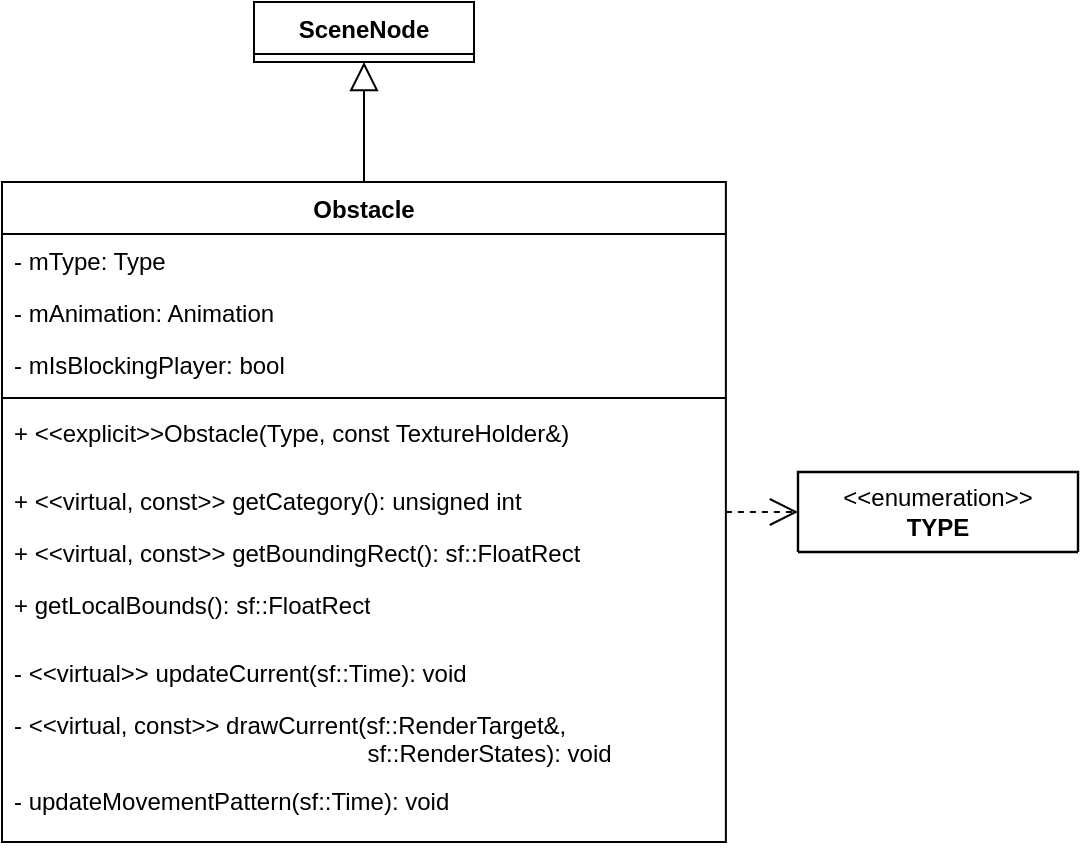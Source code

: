 <mxfile>
    <diagram id="CWvlavL7ei2p65grkWLI" name="Page-1">
        <mxGraphModel dx="1380" dy="2896" grid="1" gridSize="10" guides="1" tooltips="1" connect="1" arrows="1" fold="1" page="1" pageScale="1" pageWidth="850" pageHeight="1100" math="0" shadow="0">
            <root>
                <mxCell id="0"/>
                <mxCell id="1" parent="0"/>
                <mxCell id="29" style="edgeStyle=none;html=1;entryX=0.5;entryY=1;entryDx=0;entryDy=0;endArrow=block;endFill=0;endSize=12;" edge="1" parent="1" source="2" target="17">
                    <mxGeometry relative="1" as="geometry"/>
                </mxCell>
                <mxCell id="2" value="Obstacle" style="swimlane;fontStyle=1;align=center;verticalAlign=top;childLayout=stackLayout;horizontal=1;startSize=26;horizontalStack=0;resizeParent=1;resizeParentMax=0;resizeLast=0;collapsible=1;marginBottom=0;whiteSpace=wrap;html=1;" vertex="1" parent="1">
                    <mxGeometry x="244.0" y="-1800" width="361.94" height="330" as="geometry"/>
                </mxCell>
                <mxCell id="3" value="- mType: Type" style="text;strokeColor=none;fillColor=none;align=left;verticalAlign=top;spacingLeft=4;spacingRight=4;overflow=hidden;rotatable=0;points=[[0,0.5],[1,0.5]];portConstraint=eastwest;whiteSpace=wrap;html=1;" vertex="1" parent="2">
                    <mxGeometry y="26" width="361.94" height="26" as="geometry"/>
                </mxCell>
                <mxCell id="4" value="- mAnimation: Animation" style="text;strokeColor=none;fillColor=none;align=left;verticalAlign=top;spacingLeft=4;spacingRight=4;overflow=hidden;rotatable=0;points=[[0,0.5],[1,0.5]];portConstraint=eastwest;whiteSpace=wrap;html=1;" vertex="1" parent="2">
                    <mxGeometry y="52" width="361.94" height="26" as="geometry"/>
                </mxCell>
                <mxCell id="5" value="- mIsBlockingPlayer: bool" style="text;strokeColor=none;fillColor=none;align=left;verticalAlign=top;spacingLeft=4;spacingRight=4;overflow=hidden;rotatable=0;points=[[0,0.5],[1,0.5]];portConstraint=eastwest;whiteSpace=wrap;html=1;" vertex="1" parent="2">
                    <mxGeometry y="78" width="361.94" height="26" as="geometry"/>
                </mxCell>
                <mxCell id="6" value="" style="line;strokeWidth=1;fillColor=none;align=left;verticalAlign=middle;spacingTop=-1;spacingLeft=3;spacingRight=3;rotatable=0;labelPosition=right;points=[];portConstraint=eastwest;strokeColor=inherit;" vertex="1" parent="2">
                    <mxGeometry y="104" width="361.94" height="8" as="geometry"/>
                </mxCell>
                <mxCell id="7" value="+ &amp;lt;&amp;lt;explicit&amp;gt;&amp;gt;Obstacle(Type, const TextureHolder&amp;amp;)" style="text;strokeColor=none;fillColor=none;align=left;verticalAlign=top;spacingLeft=4;spacingRight=4;overflow=hidden;rotatable=0;points=[[0,0.5],[1,0.5]];portConstraint=eastwest;whiteSpace=wrap;html=1;" vertex="1" parent="2">
                    <mxGeometry y="112" width="361.94" height="34" as="geometry"/>
                </mxCell>
                <mxCell id="8" value="+ &amp;lt;&amp;lt;virtual, const&amp;gt;&amp;gt; getCategory(): unsigned int" style="text;strokeColor=none;fillColor=none;align=left;verticalAlign=top;spacingLeft=4;spacingRight=4;overflow=hidden;rotatable=0;points=[[0,0.5],[1,0.5]];portConstraint=eastwest;whiteSpace=wrap;html=1;" vertex="1" parent="2">
                    <mxGeometry y="146" width="361.94" height="26" as="geometry"/>
                </mxCell>
                <mxCell id="9" value="+ &amp;lt;&amp;lt;virtual, const&amp;gt;&amp;gt; getBoundingRect(): sf::FloatRect" style="text;strokeColor=none;fillColor=none;align=left;verticalAlign=top;spacingLeft=4;spacingRight=4;overflow=hidden;rotatable=0;points=[[0,0.5],[1,0.5]];portConstraint=eastwest;whiteSpace=wrap;html=1;" vertex="1" parent="2">
                    <mxGeometry y="172" width="361.94" height="26" as="geometry"/>
                </mxCell>
                <mxCell id="10" value="+ getLocalBounds(): sf::FloatRect" style="text;strokeColor=none;fillColor=none;align=left;verticalAlign=top;spacingLeft=4;spacingRight=4;overflow=hidden;rotatable=0;points=[[0,0.5],[1,0.5]];portConstraint=eastwest;whiteSpace=wrap;html=1;" vertex="1" parent="2">
                    <mxGeometry y="198" width="361.94" height="34" as="geometry"/>
                </mxCell>
                <mxCell id="11" value="- &amp;lt;&amp;lt;virtual&amp;gt;&amp;gt; updateCurrent(sf::Time): void" style="text;strokeColor=none;fillColor=none;align=left;verticalAlign=top;spacingLeft=4;spacingRight=4;overflow=hidden;rotatable=0;points=[[0,0.5],[1,0.5]];portConstraint=eastwest;whiteSpace=wrap;html=1;" vertex="1" parent="2">
                    <mxGeometry y="232" width="361.94" height="26" as="geometry"/>
                </mxCell>
                <mxCell id="12" value="- &amp;lt;&amp;lt;virtual, const&amp;gt;&amp;gt; drawCurrent(sf::RenderTarget&amp;amp;, &lt;br&gt;&lt;span style=&quot;white-space: pre;&quot;&gt;&#9;&lt;/span&gt;&lt;span style=&quot;white-space: pre;&quot;&gt;&#9;&lt;/span&gt;&lt;span style=&quot;white-space: pre;&quot;&gt;&#9;&lt;/span&gt;&lt;span style=&quot;white-space: pre;&quot;&gt;&#9;&lt;span style=&quot;white-space: pre;&quot;&gt;&#9;&lt;span style=&quot;white-space: pre;&quot;&gt;&#9;&lt;/span&gt; &lt;/span&gt; &lt;/span&gt;&amp;nbsp; &amp;nbsp;sf::RenderStates): void" style="text;strokeColor=none;fillColor=none;align=left;verticalAlign=top;spacingLeft=4;spacingRight=4;overflow=hidden;rotatable=0;points=[[0,0.5],[1,0.5]];portConstraint=eastwest;whiteSpace=wrap;html=1;" vertex="1" parent="2">
                    <mxGeometry y="258" width="361.94" height="38" as="geometry"/>
                </mxCell>
                <mxCell id="13" value="- updateMovementPattern(sf::Time): void" style="text;strokeColor=none;fillColor=none;align=left;verticalAlign=top;spacingLeft=4;spacingRight=4;overflow=hidden;rotatable=0;points=[[0,0.5],[1,0.5]];portConstraint=eastwest;whiteSpace=wrap;html=1;" vertex="1" parent="2">
                    <mxGeometry y="296" width="361.94" height="34" as="geometry"/>
                </mxCell>
                <mxCell id="14" value="" style="endArrow=open;endSize=12;dashed=1;html=1;rounded=0;" edge="1" parent="1" source="2" target="15">
                    <mxGeometry x="-0.132" y="22" width="160" relative="1" as="geometry">
                        <mxPoint x="1148.94" y="-776" as="sourcePoint"/>
                        <mxPoint x="1513.94" y="-1025.103" as="targetPoint"/>
                        <mxPoint as="offset"/>
                    </mxGeometry>
                </mxCell>
                <mxCell id="15" value="&amp;lt;&amp;lt;enumeration&amp;gt;&amp;gt;&lt;br style=&quot;border-color: var(--border-color);&quot;&gt;&lt;b style=&quot;border-color: var(--border-color);&quot;&gt;TYPE&lt;/b&gt;" style="swimlane;fontStyle=0;childLayout=stackLayout;horizontal=1;startSize=40;horizontalStack=0;resizeParent=1;resizeParentMax=0;resizeLast=0;collapsible=1;marginBottom=0;whiteSpace=wrap;html=1;fillColor=none;strokeWidth=1.2;gradientColor=none;" collapsed="1" vertex="1" parent="1">
                    <mxGeometry x="642" y="-1655" width="140" height="40" as="geometry">
                        <mxRectangle x="540" y="-1008" width="140" height="1330" as="alternateBounds"/>
                    </mxGeometry>
                </mxCell>
                <mxCell id="16" value="&lt;p style=&quot;border-color: var(--border-color); margin: 0px 0px 0px 8px;&quot;&gt;fence,&lt;/p&gt;&lt;p style=&quot;border-color: var(--border-color); margin: 0px 0px 0px 8px;&quot;&gt;campfire1,&lt;/p&gt;&lt;p style=&quot;border-color: var(--border-color); margin: 0px 0px 0px 8px;&quot;&gt;campfire2,&lt;/p&gt;&lt;p style=&quot;border-color: var(--border-color); margin: 0px 0px 0px 8px;&quot;&gt;pointer1,&lt;/p&gt;&lt;p style=&quot;border-color: var(--border-color); margin: 0px 0px 0px 8px;&quot;&gt;pointer2,&lt;/p&gt;&lt;p style=&quot;border-color: var(--border-color); margin: 0px 0px 0px 8px;&quot;&gt;stone1,&lt;/p&gt;&lt;p style=&quot;border-color: var(--border-color); margin: 0px 0px 0px 8px;&quot;&gt;stone2,&lt;/p&gt;&lt;p style=&quot;border-color: var(--border-color); margin: 0px 0px 0px 8px;&quot;&gt;stone3,&lt;/p&gt;&lt;p style=&quot;border-color: var(--border-color); margin: 0px 0px 0px 8px;&quot;&gt;stone4,&lt;/p&gt;&lt;p style=&quot;border-color: var(--border-color); margin: 0px 0px 0px 8px;&quot;&gt;stone5,&lt;/p&gt;&lt;p style=&quot;border-color: var(--border-color); margin: 0px 0px 0px 8px;&quot;&gt;grass1,&lt;/p&gt;&lt;p style=&quot;border-color: var(--border-color); margin: 0px 0px 0px 8px;&quot;&gt;grass2,&lt;/p&gt;&lt;p style=&quot;border-color: var(--border-color); margin: 0px 0px 0px 8px;&quot;&gt;grass3,&lt;/p&gt;&lt;p style=&quot;border-color: var(--border-color); margin: 0px 0px 0px 8px;&quot;&gt;grass4,&lt;/p&gt;&lt;p style=&quot;border-color: var(--border-color); margin: 0px 0px 0px 8px;&quot;&gt;grass5,&lt;/p&gt;&lt;p style=&quot;border-color: var(--border-color); margin: 0px 0px 0px 8px;&quot;&gt;bush1,&lt;/p&gt;&lt;p style=&quot;border-color: var(--border-color); margin: 0px 0px 0px 8px;&quot;&gt;bush2,&lt;/p&gt;&lt;p style=&quot;border-color: var(--border-color); margin: 0px 0px 0px 8px;&quot;&gt;bush3,&lt;/p&gt;&lt;p style=&quot;border-color: var(--border-color); margin: 0px 0px 0px 8px;&quot;&gt;bush4,&lt;/p&gt;&lt;p style=&quot;border-color: var(--border-color); margin: 0px 0px 0px 8px;&quot;&gt;flower1,&lt;/p&gt;&lt;p style=&quot;border-color: var(--border-color); margin: 0px 0px 0px 8px;&quot;&gt;flower2,&lt;/p&gt;&lt;p style=&quot;border-color: var(--border-color); margin: 0px 0px 0px 8px;&quot;&gt;flower3,&lt;/p&gt;&lt;p style=&quot;border-color: var(--border-color); margin: 0px 0px 0px 8px;&quot;&gt;flower4,&lt;/p&gt;&lt;p style=&quot;border-color: var(--border-color); margin: 0px 0px 0px 8px;&quot;&gt;butterfly1,&lt;/p&gt;&lt;p style=&quot;border-color: var(--border-color); margin: 0px 0px 0px 8px;&quot;&gt;butterfly2,&lt;/p&gt;&lt;p style=&quot;border-color: var(--border-color); margin: 0px 0px 0px 8px;&quot;&gt;butterfly3,&lt;/p&gt;&lt;p style=&quot;border-color: var(--border-color); margin: 0px 0px 0px 8px;&quot;&gt;butterfly4,&lt;/p&gt;&lt;p style=&quot;border-color: var(--border-color); margin: 0px 0px 0px 8px;&quot;&gt;tent,&lt;/p&gt;&lt;p style=&quot;border-color: var(--border-color); margin: 0px 0px 0px 8px;&quot;&gt;tree1,&lt;/p&gt;&lt;p style=&quot;border-color: var(--border-color); margin: 0px 0px 0px 8px;&quot;&gt;tree2,&lt;/p&gt;&lt;p style=&quot;border-color: var(--border-color); margin: 0px 0px 0px 8px;&quot;&gt;log,&lt;/p&gt;&lt;p style=&quot;border-color: var(--border-color); margin: 0px 0px 0px 8px;&quot;&gt;lamp,&lt;/p&gt;&lt;p style=&quot;border-color: var(--border-color); margin: 0px 0px 0px 8px;&quot;&gt;dirt1,&lt;/p&gt;&lt;p style=&quot;border-color: var(--border-color); margin: 0px 0px 0px 8px;&quot;&gt;dirt2,&lt;/p&gt;&lt;p style=&quot;border-color: var(--border-color); margin: 0px 0px 0px 8px;&quot;&gt;dirt3,&lt;/p&gt;&lt;p style=&quot;border-color: var(--border-color); margin: 0px 0px 0px 8px;&quot;&gt;box1,&lt;/p&gt;&lt;p style=&quot;border-color: var(--border-color); margin: 0px 0px 0px 8px;&quot;&gt;box2,&lt;/p&gt;&lt;p style=&quot;border-color: var(--border-color); margin: 0px 0px 0px 8px;&quot;&gt;box3,&lt;/p&gt;&lt;p style=&quot;border-color: var(--border-color); margin: 0px 0px 0px 8px;&quot;&gt;gy_log,&lt;/p&gt;&lt;p style=&quot;border-color: var(--border-color); margin: 0px 0px 0px 8px;&quot;&gt;gy_tree1,&lt;/p&gt;&lt;p style=&quot;border-color: var(--border-color); margin: 0px 0px 0px 8px;&quot;&gt;gy_tree2,&lt;/p&gt;&lt;p style=&quot;border-color: var(--border-color); margin: 0px 0px 0px 8px;&quot;&gt;gy_tree3,&lt;/p&gt;&lt;p style=&quot;border-color: var(--border-color); margin: 0px 0px 0px 8px;&quot;&gt;gy_tree4,&lt;/p&gt;&lt;p style=&quot;border-color: var(--border-color); margin: 0px 0px 0px 8px;&quot;&gt;gy_grass1,&lt;/p&gt;&lt;p style=&quot;border-color: var(--border-color); margin: 0px 0px 0px 8px;&quot;&gt;gy_grass2,&lt;/p&gt;&lt;p style=&quot;border-color: var(--border-color); margin: 0px 0px 0px 8px;&quot;&gt;gy_grass3,&lt;/p&gt;&lt;p style=&quot;border-color: var(--border-color); margin: 0px 0px 0px 8px;&quot;&gt;gy_grass4,&lt;/p&gt;&lt;p style=&quot;border-color: var(--border-color); margin: 0px 0px 0px 8px;&quot;&gt;gy_grass5,&lt;/p&gt;&lt;p style=&quot;border-color: var(--border-color); margin: 0px 0px 0px 8px;&quot;&gt;bone1,&lt;/p&gt;&lt;p style=&quot;border-color: var(--border-color); margin: 0px 0px 0px 8px;&quot;&gt;bone2,&lt;/p&gt;&lt;p style=&quot;border-color: var(--border-color); margin: 0px 0px 0px 8px;&quot;&gt;bone3,&lt;/p&gt;&lt;p style=&quot;border-color: var(--border-color); margin: 0px 0px 0px 8px;&quot;&gt;bone4,&lt;/p&gt;&lt;p style=&quot;border-color: var(--border-color); margin: 0px 0px 0px 8px;&quot;&gt;lantern,&lt;/p&gt;&lt;p style=&quot;border-color: var(--border-color); margin: 0px 0px 0px 8px;&quot;&gt;gy_fence,&lt;/p&gt;&lt;p style=&quot;border-color: var(--border-color); margin: 0px 0px 0px 8px;&quot;&gt;statue1,&lt;/p&gt;&lt;p style=&quot;border-color: var(--border-color); margin: 0px 0px 0px 8px;&quot;&gt;statue2,&lt;/p&gt;&lt;p style=&quot;border-color: var(--border-color); margin: 0px 0px 0px 8px;&quot;&gt;statue3,&lt;/p&gt;&lt;p style=&quot;border-color: var(--border-color); margin: 0px 0px 0px 8px;&quot;&gt;statue4,&lt;/p&gt;&lt;p style=&quot;border-color: var(--border-color); margin: 0px 0px 0px 8px;&quot;&gt;statue5,&lt;/p&gt;&lt;p style=&quot;border-color: var(--border-color); margin: 0px 0px 0px 8px;&quot;&gt;statue6,&lt;/p&gt;&lt;p style=&quot;border-color: var(--border-color); margin: 0px 0px 0px 8px;&quot;&gt;rv_grass1,&lt;/p&gt;&lt;p style=&quot;border-color: var(--border-color); margin: 0px 0px 0px 8px;&quot;&gt;rv_grass2,&lt;/p&gt;&lt;p style=&quot;border-color: var(--border-color); margin: 0px 0px 0px 8px;&quot;&gt;rv_grass3,&lt;/p&gt;&lt;p style=&quot;border-color: var(--border-color); margin: 0px 0px 0px 8px;&quot;&gt;rv_grass4,&lt;/p&gt;&lt;p style=&quot;border-color: var(--border-color); margin: 0px 0px 0px 8px;&quot;&gt;rv_grass5,&lt;/p&gt;&lt;p style=&quot;border-color: var(--border-color); margin: 0px 0px 0px 8px;&quot;&gt;rv_stone1,&lt;/p&gt;&lt;p style=&quot;border-color: var(--border-color); margin: 0px 0px 0px 8px;&quot;&gt;rv_stone2,&lt;/p&gt;&lt;p style=&quot;border-color: var(--border-color); margin: 0px 0px 0px 8px;&quot;&gt;rv_stone3,&lt;/p&gt;&lt;p style=&quot;border-color: var(--border-color); margin: 0px 0px 0px 8px;&quot;&gt;rv_stone4,&lt;/p&gt;&lt;p style=&quot;border-color: var(--border-color); margin: 0px 0px 0px 8px;&quot;&gt;rv_stone5,&lt;/p&gt;&lt;p style=&quot;border-color: var(--border-color); margin: 0px 0px 0px 8px;&quot;&gt;jump_log,&lt;/p&gt;&lt;p style=&quot;border-color: var(--border-color); margin: 0px 0px 0px 8px;&quot;&gt;sw_tree1,&lt;/p&gt;&lt;p style=&quot;border-color: var(--border-color); margin: 0px 0px 0px 8px;&quot;&gt;sw_tre2,&lt;/p&gt;&lt;p style=&quot;border-color: var(--border-color); margin: 0px 0px 0px 8px;&quot;&gt;torch,&lt;/p&gt;&lt;p style=&quot;border-color: var(--border-color); margin: 0px 0px 0px 8px;&quot;&gt;sw_grass1,&lt;/p&gt;&lt;p style=&quot;border-color: var(--border-color); margin: 0px 0px 0px 8px;&quot;&gt;sw_grass2,&lt;/p&gt;&lt;p style=&quot;border-color: var(--border-color); margin: 0px 0px 0px 8px;&quot;&gt;sw_grass3,&lt;/p&gt;&lt;p style=&quot;border-color: var(--border-color); margin: 0px 0px 0px 8px;&quot;&gt;sw_grass4,&lt;/p&gt;&lt;p style=&quot;border-color: var(--border-color); margin: 0px 0px 0px 8px;&quot;&gt;sw_grass5,&lt;/p&gt;&lt;p style=&quot;border-color: var(--border-color); margin: 0px 0px 0px 8px;&quot;&gt;sw_stone1,&lt;/p&gt;&lt;p style=&quot;border-color: var(--border-color); margin: 0px 0px 0px 8px;&quot;&gt;sw_stone2,&lt;/p&gt;&lt;p style=&quot;border-color: var(--border-color); margin: 0px 0px 0px 8px;&quot;&gt;sw_stone3,&lt;/p&gt;&lt;p style=&quot;border-color: var(--border-color); margin: 0px 0px 0px 8px;&quot;&gt;sw_stone4,&lt;/p&gt;&lt;p style=&quot;border-color: var(--border-color); margin: 0px 0px 0px 8px;&quot;&gt;sw_stone5,&lt;/p&gt;&lt;p style=&quot;border-color: var(--border-color); margin: 0px 0px 0px 8px;&quot;&gt;sw_pointer1,&lt;/p&gt;&lt;p style=&quot;border-color: var(--border-color); margin: 0px 0px 0px 8px;&quot;&gt;sw_pointer2,&lt;/p&gt;&lt;p style=&quot;border-color: var(--border-color); margin: 0px 0px 0px 8px;&quot;&gt;well,&lt;/p&gt;" style="text;align=left;verticalAlign=top;spacingLeft=4;spacingRight=4;overflow=hidden;rotatable=0;points=[[0,0.5],[1,0.5]];portConstraint=eastwest;whiteSpace=wrap;html=1;strokeColor=default;fillColor=default;strokeWidth=1.2;" vertex="1" parent="15">
                    <mxGeometry y="40" width="140" height="1290" as="geometry"/>
                </mxCell>
                <mxCell id="17" value="SceneNode" style="swimlane;fontStyle=1;align=center;verticalAlign=top;childLayout=stackLayout;horizontal=1;startSize=26;horizontalStack=0;resizeParent=1;resizeParentMax=0;resizeLast=0;collapsible=1;marginBottom=0;whiteSpace=wrap;html=1;" vertex="1" collapsed="1" parent="1">
                    <mxGeometry x="370.0" y="-1890" width="110" height="30" as="geometry">
                        <mxRectangle x="190.0" y="-2030" width="361.94" height="34" as="alternateBounds"/>
                    </mxGeometry>
                </mxCell>
                <mxCell id="21" value="" style="line;strokeWidth=1;fillColor=none;align=left;verticalAlign=middle;spacingTop=-1;spacingLeft=3;spacingRight=3;rotatable=0;labelPosition=right;points=[];portConstraint=eastwest;strokeColor=inherit;" vertex="1" parent="17">
                    <mxGeometry y="26" width="361.94" height="8" as="geometry"/>
                </mxCell>
            </root>
        </mxGraphModel>
    </diagram>
</mxfile>
